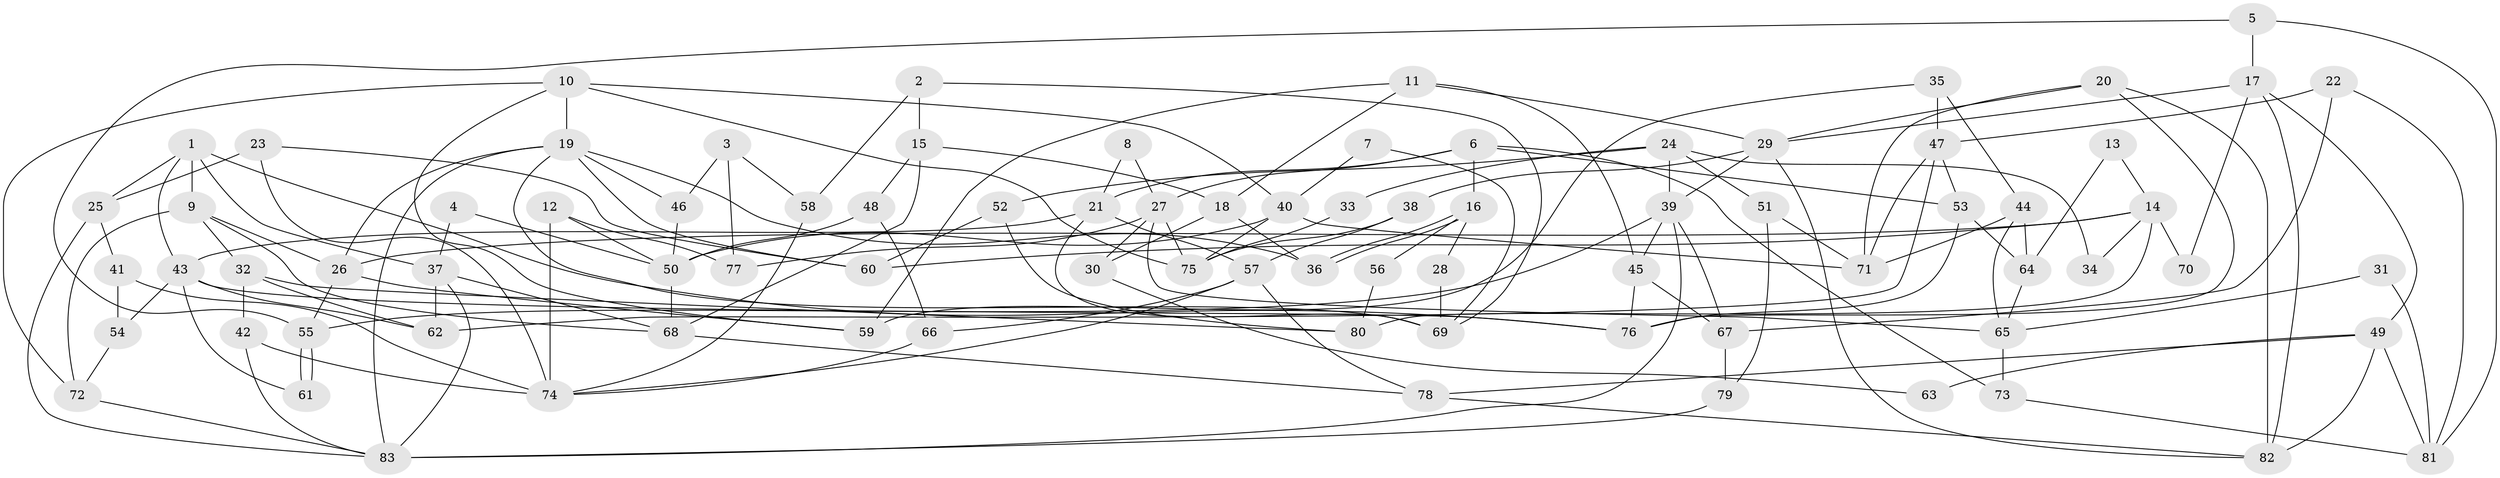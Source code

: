 // Generated by graph-tools (version 1.1) at 2025/36/03/09/25 02:36:01]
// undirected, 83 vertices, 166 edges
graph export_dot {
graph [start="1"]
  node [color=gray90,style=filled];
  1;
  2;
  3;
  4;
  5;
  6;
  7;
  8;
  9;
  10;
  11;
  12;
  13;
  14;
  15;
  16;
  17;
  18;
  19;
  20;
  21;
  22;
  23;
  24;
  25;
  26;
  27;
  28;
  29;
  30;
  31;
  32;
  33;
  34;
  35;
  36;
  37;
  38;
  39;
  40;
  41;
  42;
  43;
  44;
  45;
  46;
  47;
  48;
  49;
  50;
  51;
  52;
  53;
  54;
  55;
  56;
  57;
  58;
  59;
  60;
  61;
  62;
  63;
  64;
  65;
  66;
  67;
  68;
  69;
  70;
  71;
  72;
  73;
  74;
  75;
  76;
  77;
  78;
  79;
  80;
  81;
  82;
  83;
  1 -- 9;
  1 -- 43;
  1 -- 25;
  1 -- 37;
  1 -- 76;
  2 -- 69;
  2 -- 15;
  2 -- 58;
  3 -- 58;
  3 -- 46;
  3 -- 77;
  4 -- 50;
  4 -- 37;
  5 -- 17;
  5 -- 55;
  5 -- 81;
  6 -- 53;
  6 -- 27;
  6 -- 16;
  6 -- 21;
  6 -- 73;
  7 -- 40;
  7 -- 69;
  8 -- 27;
  8 -- 21;
  9 -- 68;
  9 -- 72;
  9 -- 26;
  9 -- 32;
  10 -- 59;
  10 -- 19;
  10 -- 40;
  10 -- 72;
  10 -- 75;
  11 -- 29;
  11 -- 45;
  11 -- 18;
  11 -- 59;
  12 -- 77;
  12 -- 74;
  12 -- 50;
  13 -- 64;
  13 -- 14;
  14 -- 26;
  14 -- 60;
  14 -- 34;
  14 -- 70;
  14 -- 80;
  15 -- 18;
  15 -- 68;
  15 -- 48;
  16 -- 36;
  16 -- 36;
  16 -- 28;
  16 -- 56;
  17 -- 82;
  17 -- 49;
  17 -- 29;
  17 -- 70;
  18 -- 36;
  18 -- 30;
  19 -- 26;
  19 -- 60;
  19 -- 36;
  19 -- 46;
  19 -- 69;
  19 -- 83;
  20 -- 76;
  20 -- 29;
  20 -- 71;
  20 -- 82;
  21 -- 43;
  21 -- 57;
  21 -- 69;
  22 -- 47;
  22 -- 81;
  22 -- 67;
  23 -- 25;
  23 -- 74;
  23 -- 60;
  24 -- 51;
  24 -- 39;
  24 -- 33;
  24 -- 34;
  24 -- 52;
  25 -- 83;
  25 -- 41;
  26 -- 55;
  26 -- 59;
  27 -- 65;
  27 -- 75;
  27 -- 30;
  27 -- 77;
  28 -- 69;
  29 -- 39;
  29 -- 38;
  29 -- 82;
  30 -- 63;
  31 -- 81;
  31 -- 65;
  32 -- 62;
  32 -- 42;
  32 -- 80;
  33 -- 75;
  35 -- 59;
  35 -- 44;
  35 -- 47;
  37 -- 83;
  37 -- 62;
  37 -- 68;
  38 -- 75;
  38 -- 57;
  39 -- 83;
  39 -- 67;
  39 -- 45;
  39 -- 55;
  40 -- 50;
  40 -- 71;
  40 -- 75;
  41 -- 74;
  41 -- 54;
  42 -- 74;
  42 -- 83;
  43 -- 62;
  43 -- 54;
  43 -- 61;
  43 -- 76;
  44 -- 65;
  44 -- 71;
  44 -- 64;
  45 -- 76;
  45 -- 67;
  46 -- 50;
  47 -- 71;
  47 -- 53;
  47 -- 62;
  48 -- 50;
  48 -- 66;
  49 -- 82;
  49 -- 78;
  49 -- 63;
  49 -- 81;
  50 -- 68;
  51 -- 79;
  51 -- 71;
  52 -- 80;
  52 -- 60;
  53 -- 76;
  53 -- 64;
  54 -- 72;
  55 -- 61;
  55 -- 61;
  56 -- 80;
  57 -- 66;
  57 -- 74;
  57 -- 78;
  58 -- 74;
  64 -- 65;
  65 -- 73;
  66 -- 74;
  67 -- 79;
  68 -- 78;
  72 -- 83;
  73 -- 81;
  78 -- 82;
  79 -- 83;
}
